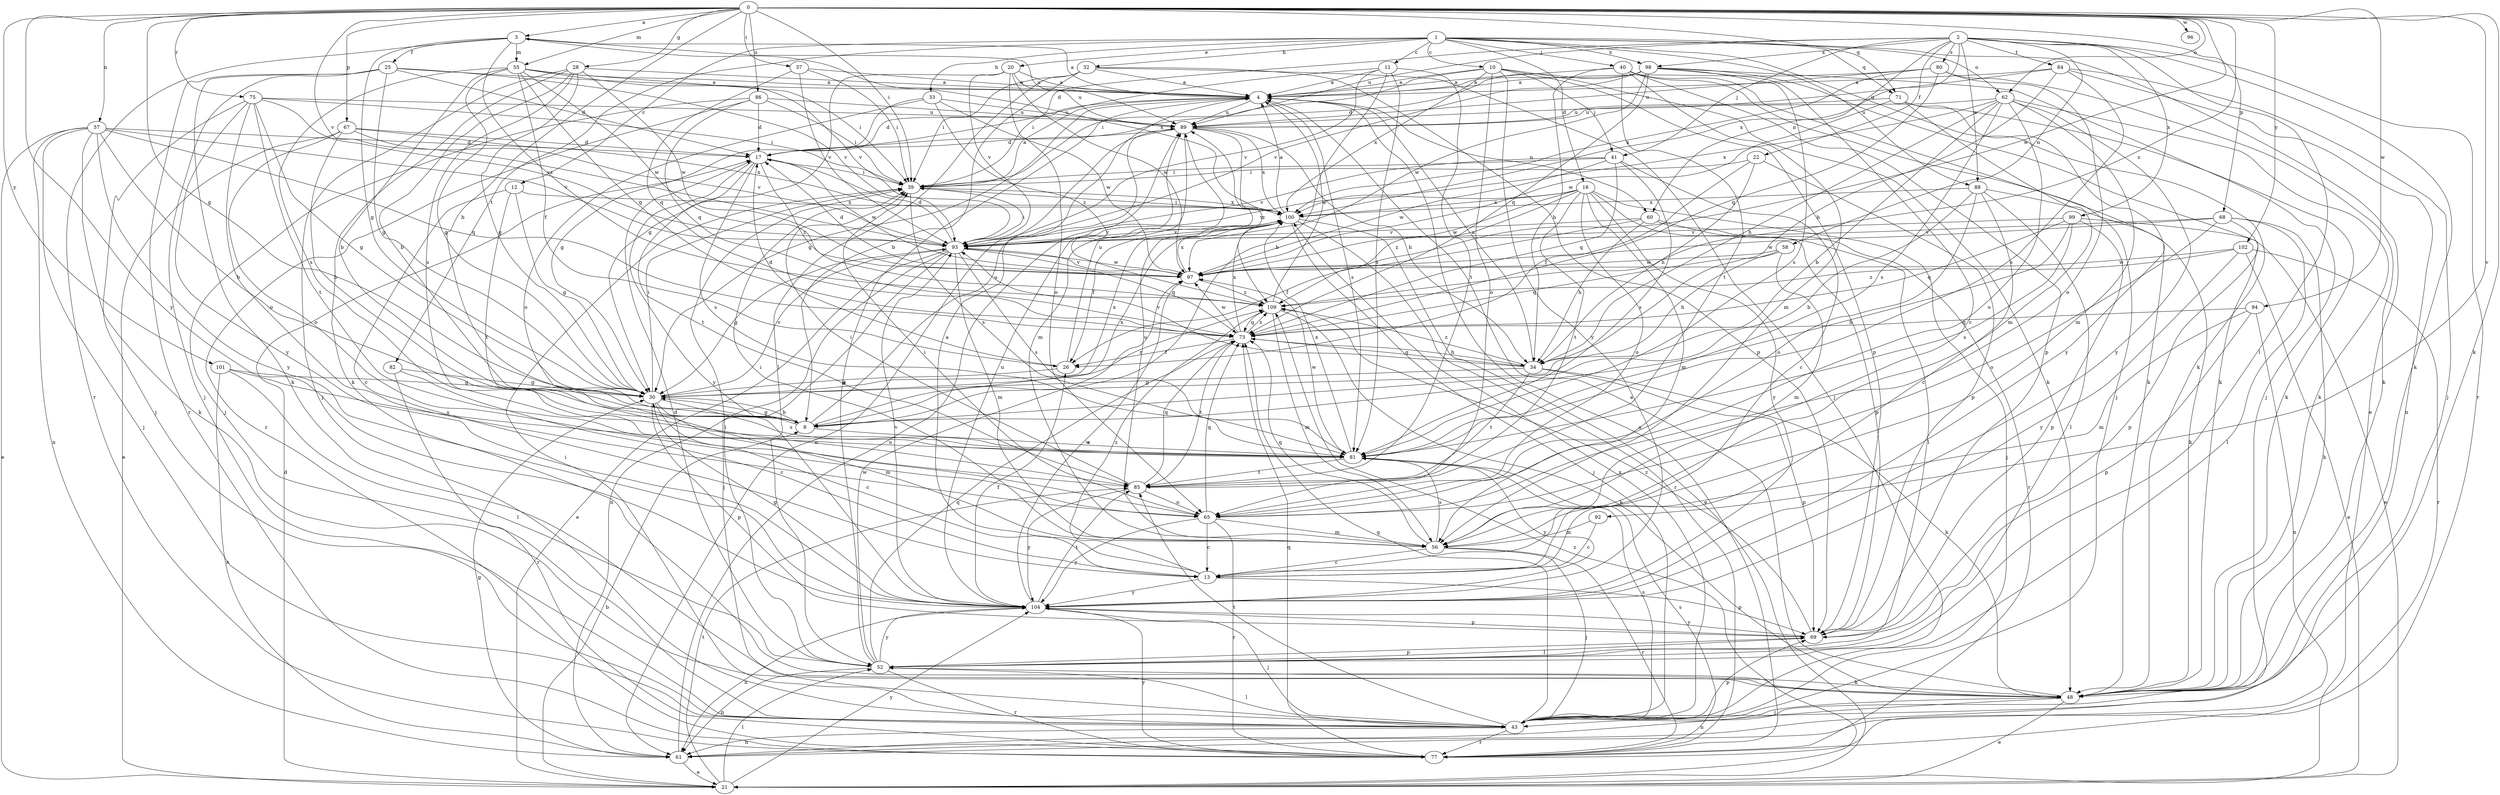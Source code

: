 strict digraph  {
0;
1;
2;
3;
4;
8;
10;
11;
12;
13;
16;
17;
20;
21;
22;
25;
26;
28;
30;
32;
33;
34;
37;
39;
40;
41;
43;
48;
52;
55;
56;
57;
58;
60;
61;
62;
65;
67;
68;
69;
71;
73;
75;
77;
80;
81;
82;
84;
85;
86;
88;
89;
92;
93;
94;
96;
97;
98;
99;
100;
101;
102;
104;
109;
0 -> 3  [label=a];
0 -> 8  [label=b];
0 -> 28  [label=g];
0 -> 30  [label=g];
0 -> 37  [label=i];
0 -> 39  [label=i];
0 -> 48  [label=k];
0 -> 55  [label=m];
0 -> 57  [label=n];
0 -> 62  [label=o];
0 -> 67  [label=p];
0 -> 68  [label=p];
0 -> 71  [label=q];
0 -> 75  [label=r];
0 -> 86  [label=u];
0 -> 92  [label=v];
0 -> 93  [label=v];
0 -> 94  [label=w];
0 -> 96  [label=w];
0 -> 97  [label=w];
0 -> 101  [label=y];
0 -> 102  [label=y];
0 -> 104  [label=y];
0 -> 109  [label=z];
1 -> 10  [label=c];
1 -> 11  [label=c];
1 -> 12  [label=c];
1 -> 16  [label=d];
1 -> 20  [label=e];
1 -> 21  [label=e];
1 -> 32  [label=h];
1 -> 33  [label=h];
1 -> 40  [label=j];
1 -> 48  [label=k];
1 -> 62  [label=o];
1 -> 71  [label=q];
1 -> 82  [label=t];
1 -> 88  [label=u];
1 -> 98  [label=x];
2 -> 17  [label=d];
2 -> 22  [label=f];
2 -> 41  [label=j];
2 -> 48  [label=k];
2 -> 52  [label=l];
2 -> 58  [label=n];
2 -> 60  [label=n];
2 -> 77  [label=r];
2 -> 80  [label=s];
2 -> 84  [label=t];
2 -> 88  [label=u];
2 -> 89  [label=u];
2 -> 98  [label=x];
2 -> 99  [label=x];
2 -> 100  [label=x];
3 -> 25  [label=f];
3 -> 30  [label=g];
3 -> 55  [label=m];
3 -> 77  [label=r];
3 -> 89  [label=u];
3 -> 100  [label=x];
3 -> 109  [label=z];
4 -> 3  [label=a];
4 -> 17  [label=d];
4 -> 30  [label=g];
4 -> 60  [label=n];
4 -> 81  [label=s];
4 -> 89  [label=u];
8 -> 30  [label=g];
8 -> 81  [label=s];
8 -> 89  [label=u];
8 -> 100  [label=x];
10 -> 4  [label=a];
10 -> 39  [label=i];
10 -> 41  [label=j];
10 -> 48  [label=k];
10 -> 65  [label=o];
10 -> 69  [label=p];
10 -> 100  [label=x];
10 -> 104  [label=y];
11 -> 4  [label=a];
11 -> 8  [label=b];
11 -> 39  [label=i];
11 -> 81  [label=s];
11 -> 85  [label=t];
11 -> 93  [label=v];
12 -> 13  [label=c];
12 -> 30  [label=g];
12 -> 85  [label=t];
12 -> 100  [label=x];
13 -> 4  [label=a];
13 -> 69  [label=p];
13 -> 104  [label=y];
13 -> 109  [label=z];
16 -> 43  [label=j];
16 -> 56  [label=m];
16 -> 65  [label=o];
16 -> 69  [label=p];
16 -> 85  [label=t];
16 -> 93  [label=v];
16 -> 97  [label=w];
16 -> 100  [label=x];
16 -> 104  [label=y];
16 -> 109  [label=z];
17 -> 39  [label=i];
17 -> 81  [label=s];
17 -> 85  [label=t];
17 -> 97  [label=w];
17 -> 104  [label=y];
17 -> 109  [label=z];
20 -> 4  [label=a];
20 -> 30  [label=g];
20 -> 65  [label=o];
20 -> 89  [label=u];
20 -> 93  [label=v];
20 -> 97  [label=w];
21 -> 8  [label=b];
21 -> 17  [label=d];
21 -> 52  [label=l];
21 -> 85  [label=t];
21 -> 104  [label=y];
21 -> 109  [label=z];
22 -> 26  [label=f];
22 -> 34  [label=h];
22 -> 39  [label=i];
22 -> 69  [label=p];
25 -> 4  [label=a];
25 -> 17  [label=d];
25 -> 30  [label=g];
25 -> 43  [label=j];
25 -> 48  [label=k];
25 -> 77  [label=r];
25 -> 93  [label=v];
26 -> 17  [label=d];
26 -> 30  [label=g];
26 -> 89  [label=u];
28 -> 4  [label=a];
28 -> 8  [label=b];
28 -> 30  [label=g];
28 -> 43  [label=j];
28 -> 48  [label=k];
28 -> 81  [label=s];
28 -> 97  [label=w];
30 -> 8  [label=b];
30 -> 13  [label=c];
30 -> 39  [label=i];
30 -> 56  [label=m];
30 -> 69  [label=p];
30 -> 81  [label=s];
30 -> 93  [label=v];
30 -> 100  [label=x];
30 -> 109  [label=z];
32 -> 4  [label=a];
32 -> 8  [label=b];
32 -> 39  [label=i];
32 -> 43  [label=j];
32 -> 52  [label=l];
32 -> 69  [label=p];
33 -> 30  [label=g];
33 -> 65  [label=o];
33 -> 89  [label=u];
33 -> 97  [label=w];
33 -> 109  [label=z];
34 -> 4  [label=a];
34 -> 30  [label=g];
34 -> 48  [label=k];
34 -> 69  [label=p];
34 -> 73  [label=q];
34 -> 85  [label=t];
34 -> 93  [label=v];
34 -> 109  [label=z];
37 -> 4  [label=a];
37 -> 39  [label=i];
37 -> 73  [label=q];
37 -> 93  [label=v];
39 -> 4  [label=a];
39 -> 81  [label=s];
39 -> 100  [label=x];
40 -> 4  [label=a];
40 -> 34  [label=h];
40 -> 43  [label=j];
40 -> 48  [label=k];
40 -> 56  [label=m];
40 -> 69  [label=p];
40 -> 85  [label=t];
41 -> 13  [label=c];
41 -> 39  [label=i];
41 -> 73  [label=q];
41 -> 81  [label=s];
41 -> 93  [label=v];
41 -> 97  [label=w];
43 -> 39  [label=i];
43 -> 52  [label=l];
43 -> 61  [label=n];
43 -> 69  [label=p];
43 -> 73  [label=q];
43 -> 77  [label=r];
43 -> 81  [label=s];
43 -> 85  [label=t];
43 -> 100  [label=x];
48 -> 4  [label=a];
48 -> 21  [label=e];
48 -> 43  [label=j];
48 -> 61  [label=n];
52 -> 4  [label=a];
52 -> 17  [label=d];
52 -> 39  [label=i];
52 -> 48  [label=k];
52 -> 61  [label=n];
52 -> 69  [label=p];
52 -> 73  [label=q];
52 -> 77  [label=r];
52 -> 97  [label=w];
52 -> 104  [label=y];
55 -> 4  [label=a];
55 -> 8  [label=b];
55 -> 26  [label=f];
55 -> 30  [label=g];
55 -> 39  [label=i];
55 -> 73  [label=q];
55 -> 81  [label=s];
55 -> 93  [label=v];
55 -> 97  [label=w];
56 -> 13  [label=c];
56 -> 39  [label=i];
56 -> 43  [label=j];
56 -> 73  [label=q];
56 -> 77  [label=r];
56 -> 81  [label=s];
56 -> 89  [label=u];
57 -> 8  [label=b];
57 -> 17  [label=d];
57 -> 21  [label=e];
57 -> 43  [label=j];
57 -> 48  [label=k];
57 -> 61  [label=n];
57 -> 73  [label=q];
57 -> 93  [label=v];
57 -> 104  [label=y];
58 -> 34  [label=h];
58 -> 56  [label=m];
58 -> 73  [label=q];
58 -> 97  [label=w];
60 -> 26  [label=f];
60 -> 34  [label=h];
60 -> 52  [label=l];
60 -> 77  [label=r];
60 -> 93  [label=v];
61 -> 21  [label=e];
61 -> 30  [label=g];
61 -> 89  [label=u];
62 -> 8  [label=b];
62 -> 34  [label=h];
62 -> 48  [label=k];
62 -> 56  [label=m];
62 -> 65  [label=o];
62 -> 81  [label=s];
62 -> 89  [label=u];
62 -> 100  [label=x];
62 -> 104  [label=y];
65 -> 13  [label=c];
65 -> 39  [label=i];
65 -> 56  [label=m];
65 -> 73  [label=q];
65 -> 77  [label=r];
65 -> 104  [label=y];
67 -> 8  [label=b];
67 -> 17  [label=d];
67 -> 21  [label=e];
67 -> 65  [label=o];
67 -> 93  [label=v];
67 -> 100  [label=x];
68 -> 48  [label=k];
68 -> 52  [label=l];
68 -> 65  [label=o];
68 -> 69  [label=p];
68 -> 93  [label=v];
68 -> 97  [label=w];
69 -> 52  [label=l];
69 -> 104  [label=y];
69 -> 109  [label=z];
71 -> 48  [label=k];
71 -> 56  [label=m];
71 -> 89  [label=u];
71 -> 97  [label=w];
71 -> 104  [label=y];
73 -> 26  [label=f];
73 -> 34  [label=h];
73 -> 85  [label=t];
73 -> 97  [label=w];
73 -> 100  [label=x];
73 -> 109  [label=z];
75 -> 30  [label=g];
75 -> 39  [label=i];
75 -> 43  [label=j];
75 -> 65  [label=o];
75 -> 85  [label=t];
75 -> 89  [label=u];
75 -> 93  [label=v];
75 -> 104  [label=y];
77 -> 4  [label=a];
77 -> 73  [label=q];
77 -> 81  [label=s];
77 -> 104  [label=y];
80 -> 4  [label=a];
80 -> 48  [label=k];
80 -> 65  [label=o];
80 -> 73  [label=q];
80 -> 89  [label=u];
80 -> 100  [label=x];
81 -> 85  [label=t];
81 -> 97  [label=w];
81 -> 100  [label=x];
81 -> 104  [label=y];
82 -> 13  [label=c];
82 -> 30  [label=g];
82 -> 77  [label=r];
84 -> 4  [label=a];
84 -> 34  [label=h];
84 -> 43  [label=j];
84 -> 61  [label=n];
84 -> 81  [label=s];
84 -> 89  [label=u];
85 -> 39  [label=i];
85 -> 65  [label=o];
85 -> 73  [label=q];
85 -> 104  [label=y];
86 -> 17  [label=d];
86 -> 39  [label=i];
86 -> 43  [label=j];
86 -> 73  [label=q];
86 -> 77  [label=r];
86 -> 89  [label=u];
88 -> 8  [label=b];
88 -> 13  [label=c];
88 -> 48  [label=k];
88 -> 52  [label=l];
88 -> 65  [label=o];
88 -> 100  [label=x];
89 -> 17  [label=d];
89 -> 34  [label=h];
89 -> 56  [label=m];
89 -> 61  [label=n];
89 -> 100  [label=x];
89 -> 109  [label=z];
92 -> 13  [label=c];
92 -> 56  [label=m];
93 -> 17  [label=d];
93 -> 21  [label=e];
93 -> 30  [label=g];
93 -> 39  [label=i];
93 -> 43  [label=j];
93 -> 56  [label=m];
93 -> 61  [label=n];
93 -> 73  [label=q];
93 -> 81  [label=s];
93 -> 97  [label=w];
93 -> 100  [label=x];
94 -> 56  [label=m];
94 -> 61  [label=n];
94 -> 69  [label=p];
94 -> 73  [label=q];
97 -> 17  [label=d];
97 -> 93  [label=v];
97 -> 100  [label=x];
97 -> 109  [label=z];
98 -> 4  [label=a];
98 -> 13  [label=c];
98 -> 17  [label=d];
98 -> 43  [label=j];
98 -> 48  [label=k];
98 -> 73  [label=q];
98 -> 81  [label=s];
98 -> 93  [label=v];
98 -> 97  [label=w];
99 -> 8  [label=b];
99 -> 21  [label=e];
99 -> 69  [label=p];
99 -> 73  [label=q];
99 -> 81  [label=s];
99 -> 93  [label=v];
100 -> 4  [label=a];
100 -> 21  [label=e];
100 -> 26  [label=f];
100 -> 39  [label=i];
100 -> 43  [label=j];
100 -> 77  [label=r];
100 -> 93  [label=v];
101 -> 30  [label=g];
101 -> 52  [label=l];
101 -> 61  [label=n];
101 -> 81  [label=s];
102 -> 21  [label=e];
102 -> 77  [label=r];
102 -> 97  [label=w];
102 -> 104  [label=y];
102 -> 109  [label=z];
104 -> 26  [label=f];
104 -> 30  [label=g];
104 -> 43  [label=j];
104 -> 61  [label=n];
104 -> 69  [label=p];
104 -> 85  [label=t];
104 -> 89  [label=u];
104 -> 93  [label=v];
104 -> 97  [label=w];
109 -> 4  [label=a];
109 -> 48  [label=k];
109 -> 56  [label=m];
109 -> 73  [label=q];
}
